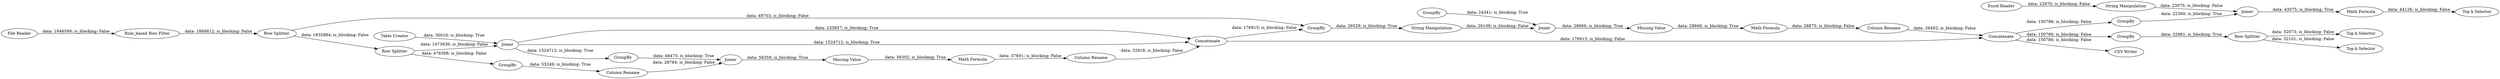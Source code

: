 digraph {
	"-2822613061724631409_15" [label=GroupBy]
	"-2822613061724631409_13" [label="Top k Selector"]
	"-2151780788207627018_14" [label=GroupBy]
	"-2151780788207627018_19" [label="Column Rename"]
	"-2822613061724631409_5" [label="Row Splitter"]
	"-2151780788207627018_15" [label=Joiner]
	"-2822613061724631409_16" [label="Math Formula"]
	"-2822613061724631409_9" [label="Rule_based Row Filter"]
	"2720662446309956253_21" [label=GroupBy]
	"-2822613061724631409_8" [label="Top k Selector"]
	"-2151780788207627018_5" [label="Row Splitter"]
	"-2151780788207627018_17" [label="Math Formula"]
	"-2151780788207627018_11" [label="Table Creator"]
	"-2151780788207627018_20" [label="Missing Value"]
	"2720662446309956253_25" [label="Column Rename"]
	"-2822613061724631409_14" [label=Joiner]
	"-2151780788207627018_18" [label=Concatenate]
	"-2822613061724631409_2" [label="File Reader"]
	"-2822613061724631409_20" [label="Row Splitter"]
	"-2822613061724631409_26" [label=Concatenate]
	"-2822613061724631409_31" [label="Top k Selector"]
	"2720662446309956253_28" [label="String Manipulation"]
	"-2151780788207627018_13" [label=GroupBy]
	"-2822613061724631409_32" [label="CSV Writer"]
	"-2822613061724631409_10" [label="String Manipulation"]
	"-2822613061724631409_3" [label=GroupBy]
	"-2822613061724631409_1" [label="Excel Reader"]
	"-2151780788207627018_16" [label="Column Rename"]
	"2720662446309956253_29" [label="Missing Value"]
	"2720662446309956253_24" [label="Math Formula"]
	"2720662446309956253_23" [label=Joiner]
	"-2151780788207627018_12" [label=Joiner]
	"2720662446309956253_22" [label=GroupBy]
	"-2151780788207627018_14" -> "-2151780788207627018_15" [label="data: 48475; is_blocking: True"]
	"-2822613061724631409_16" -> "-2822613061724631409_13" [label="data: 44126; is_blocking: False"]
	"-2822613061724631409_9" -> "-2822613061724631409_20" [label="data: 1866812; is_blocking: False"]
	"-2151780788207627018_5" -> "-2151780788207627018_12" [label="data: 1473636; is_blocking: False"]
	"-2151780788207627018_18" -> "-2822613061724631409_26" [label="data: 176915; is_blocking: False"]
	"2720662446309956253_21" -> "2720662446309956253_28" [label="data: 26529; is_blocking: True"]
	"2720662446309956253_23" -> "2720662446309956253_29" [label="data: 28666; is_blocking: True"]
	"-2822613061724631409_20" -> "-2151780788207627018_5" [label="data: 1835884; is_blocking: False"]
	"-2151780788207627018_5" -> "-2151780788207627018_13" [label="data: 476368; is_blocking: False"]
	"-2822613061724631409_26" -> "-2822613061724631409_3" [label="data: 150786; is_blocking: False"]
	"-2151780788207627018_19" -> "-2151780788207627018_18" [label="data: 32918; is_blocking: False"]
	"-2822613061724631409_26" -> "-2822613061724631409_15" [label="data: 150786; is_blocking: False"]
	"-2822613061724631409_3" -> "-2822613061724631409_5" [label="data: 32961; is_blocking: True"]
	"-2151780788207627018_11" -> "-2151780788207627018_12" [label="data: 30016; is_blocking: True"]
	"-2822613061724631409_5" -> "-2822613061724631409_31" [label="data: 32073; is_blocking: False"]
	"-2151780788207627018_17" -> "-2151780788207627018_19" [label="data: 37691; is_blocking: False"]
	"-2822613061724631409_15" -> "-2822613061724631409_14" [label="data: 22360; is_blocking: True"]
	"2720662446309956253_24" -> "2720662446309956253_25" [label="data: 28875; is_blocking: False"]
	"-2822613061724631409_5" -> "-2822613061724631409_8" [label="data: 32101; is_blocking: False"]
	"-2151780788207627018_18" -> "2720662446309956253_21" [label="data: 176915; is_blocking: False"]
	"-2822613061724631409_20" -> "2720662446309956253_21" [label="data: 49703; is_blocking: False"]
	"-2151780788207627018_15" -> "-2151780788207627018_20" [label="data: 56359; is_blocking: True"]
	"-2151780788207627018_12" -> "-2151780788207627018_18" [label="data: 1524712; is_blocking: True"]
	"2720662446309956253_28" -> "2720662446309956253_23" [label="data: 26109; is_blocking: False"]
	"-2151780788207627018_16" -> "-2151780788207627018_15" [label="data: 28784; is_blocking: False"]
	"-2151780788207627018_20" -> "-2151780788207627018_17" [label="data: 56302; is_blocking: True"]
	"-2822613061724631409_14" -> "-2822613061724631409_16" [label="data: 43075; is_blocking: True"]
	"-2151780788207627018_12" -> "-2151780788207627018_14" [label="data: 1524712; is_blocking: True"]
	"-2151780788207627018_12" -> "-2151780788207627018_18" [label="data: 233857; is_blocking: True"]
	"-2822613061724631409_1" -> "-2822613061724631409_10" [label="data: 22870; is_blocking: False"]
	"-2822613061724631409_2" -> "-2822613061724631409_9" [label="data: 1946599; is_blocking: False"]
	"2720662446309956253_22" -> "2720662446309956253_23" [label="data: 24341; is_blocking: True"]
	"2720662446309956253_29" -> "2720662446309956253_24" [label="data: 28666; is_blocking: True"]
	"-2822613061724631409_26" -> "-2822613061724631409_32" [label="data: 150786; is_blocking: False"]
	"-2822613061724631409_10" -> "-2822613061724631409_14" [label="data: 23075; is_blocking: False"]
	"-2151780788207627018_13" -> "-2151780788207627018_16" [label="data: 53249; is_blocking: True"]
	"2720662446309956253_25" -> "-2822613061724631409_26" [label="data: 26492; is_blocking: False"]
	rankdir=LR
}
